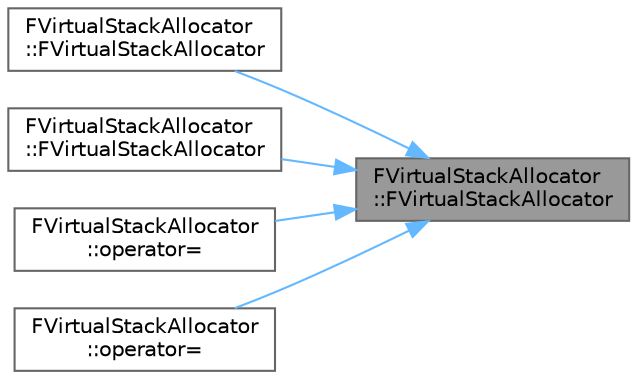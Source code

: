 digraph "FVirtualStackAllocator::FVirtualStackAllocator"
{
 // INTERACTIVE_SVG=YES
 // LATEX_PDF_SIZE
  bgcolor="transparent";
  edge [fontname=Helvetica,fontsize=10,labelfontname=Helvetica,labelfontsize=10];
  node [fontname=Helvetica,fontsize=10,shape=box,height=0.2,width=0.4];
  rankdir="RL";
  Node1 [id="Node000001",label="FVirtualStackAllocator\l::FVirtualStackAllocator",height=0.2,width=0.4,color="gray40", fillcolor="grey60", style="filled", fontcolor="black",tooltip=" "];
  Node1 -> Node2 [id="edge1_Node000001_Node000002",dir="back",color="steelblue1",style="solid",tooltip=" "];
  Node2 [id="Node000002",label="FVirtualStackAllocator\l::FVirtualStackAllocator",height=0.2,width=0.4,color="grey40", fillcolor="white", style="filled",URL="$d2/d13/classFVirtualStackAllocator.html#aa4fac45ec223e604a3e67a012ab4e252",tooltip=" "];
  Node1 -> Node3 [id="edge2_Node000001_Node000003",dir="back",color="steelblue1",style="solid",tooltip=" "];
  Node3 [id="Node000003",label="FVirtualStackAllocator\l::FVirtualStackAllocator",height=0.2,width=0.4,color="grey40", fillcolor="white", style="filled",URL="$d2/d13/classFVirtualStackAllocator.html#a302768b3d2d9bab33313219c0ca52646",tooltip=" "];
  Node1 -> Node4 [id="edge3_Node000001_Node000004",dir="back",color="steelblue1",style="solid",tooltip=" "];
  Node4 [id="Node000004",label="FVirtualStackAllocator\l::operator=",height=0.2,width=0.4,color="grey40", fillcolor="white", style="filled",URL="$d2/d13/classFVirtualStackAllocator.html#a0516536b0b0554a347f6414beb56e01b",tooltip=" "];
  Node1 -> Node5 [id="edge4_Node000001_Node000005",dir="back",color="steelblue1",style="solid",tooltip=" "];
  Node5 [id="Node000005",label="FVirtualStackAllocator\l::operator=",height=0.2,width=0.4,color="grey40", fillcolor="white", style="filled",URL="$d2/d13/classFVirtualStackAllocator.html#a92a5eaed38a9af64de0f7477da1e6c3b",tooltip=" "];
}
